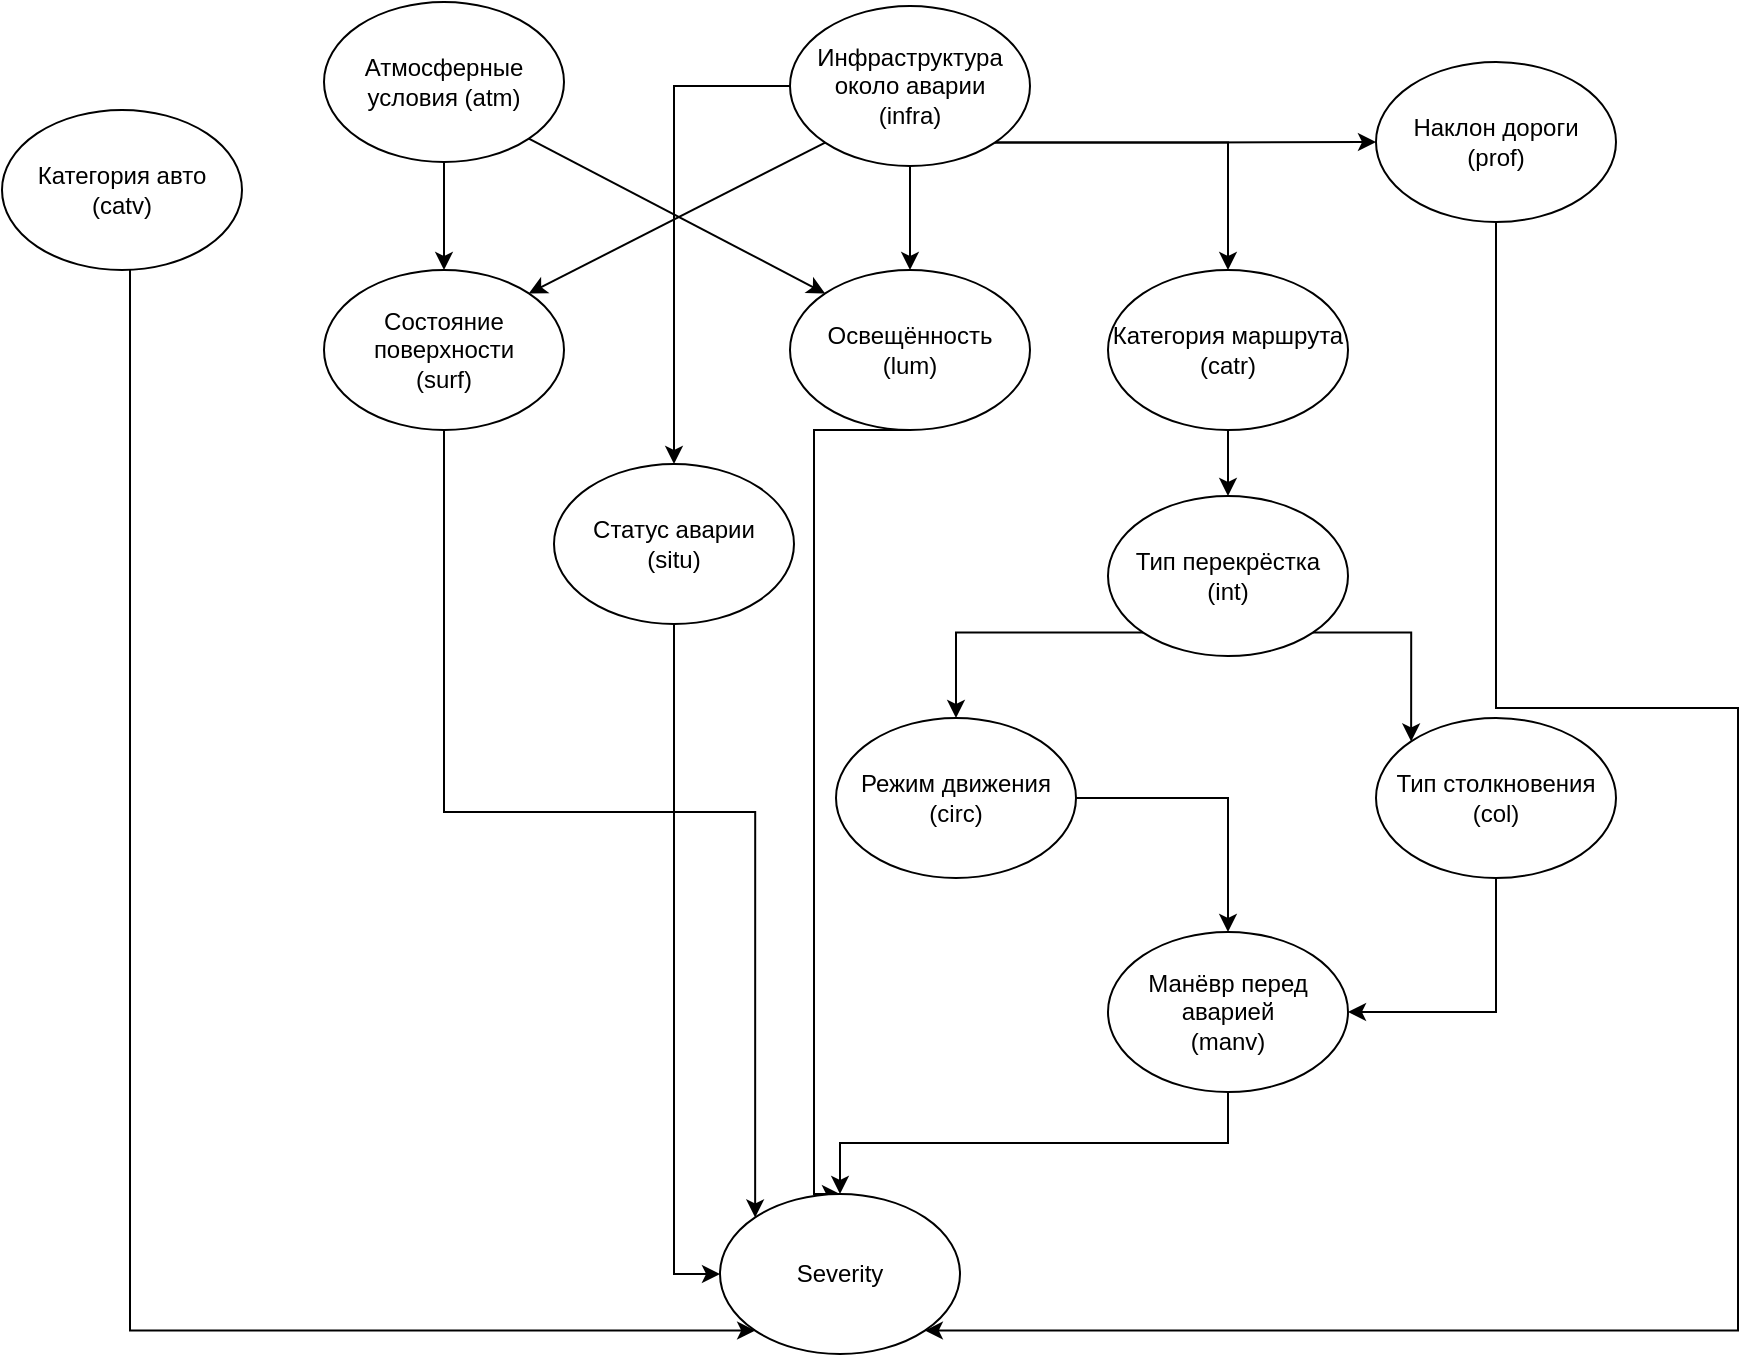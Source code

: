 <mxfile version="22.1.2" type="device">
  <diagram name="Страница — 1" id="4psTcli9nJ0ThGLsQQhR">
    <mxGraphModel dx="1098" dy="819" grid="0" gridSize="10" guides="1" tooltips="1" connect="1" arrows="1" fold="1" page="0" pageScale="1" pageWidth="827" pageHeight="1169" math="0" shadow="0">
      <root>
        <mxCell id="0" />
        <mxCell id="1" parent="0" />
        <mxCell id="7dRT_YKz8BLiMrle0x18-15" style="orthogonalLoop=1;jettySize=auto;html=1;exitX=1;exitY=1;exitDx=0;exitDy=0;entryX=0;entryY=0;entryDx=0;entryDy=0;rounded=0;" edge="1" parent="1" source="7dRT_YKz8BLiMrle0x18-1" target="7dRT_YKz8BLiMrle0x18-7">
          <mxGeometry relative="1" as="geometry" />
        </mxCell>
        <mxCell id="7dRT_YKz8BLiMrle0x18-19" style="edgeStyle=orthogonalEdgeStyle;rounded=0;orthogonalLoop=1;jettySize=auto;html=1;exitX=0.5;exitY=1;exitDx=0;exitDy=0;" edge="1" parent="1" source="7dRT_YKz8BLiMrle0x18-1" target="7dRT_YKz8BLiMrle0x18-5">
          <mxGeometry relative="1" as="geometry" />
        </mxCell>
        <mxCell id="7dRT_YKz8BLiMrle0x18-1" value="Атмосферные условия (atm)" style="ellipse;whiteSpace=wrap;html=1;" vertex="1" parent="1">
          <mxGeometry x="205" y="80" width="120" height="80" as="geometry" />
        </mxCell>
        <mxCell id="7dRT_YKz8BLiMrle0x18-17" style="edgeStyle=orthogonalEdgeStyle;rounded=0;orthogonalLoop=1;jettySize=auto;html=1;exitX=0.5;exitY=1;exitDx=0;exitDy=0;" edge="1" parent="1" source="7dRT_YKz8BLiMrle0x18-2" target="7dRT_YKz8BLiMrle0x18-7">
          <mxGeometry relative="1" as="geometry" />
        </mxCell>
        <mxCell id="7dRT_YKz8BLiMrle0x18-18" style="rounded=0;orthogonalLoop=1;jettySize=auto;html=1;exitX=0;exitY=1;exitDx=0;exitDy=0;entryX=1;entryY=0;entryDx=0;entryDy=0;" edge="1" parent="1" source="7dRT_YKz8BLiMrle0x18-2" target="7dRT_YKz8BLiMrle0x18-5">
          <mxGeometry relative="1" as="geometry" />
        </mxCell>
        <mxCell id="7dRT_YKz8BLiMrle0x18-20" style="edgeStyle=orthogonalEdgeStyle;rounded=0;orthogonalLoop=1;jettySize=auto;html=1;exitX=1;exitY=1;exitDx=0;exitDy=0;entryX=0;entryY=0.5;entryDx=0;entryDy=0;" edge="1" parent="1" source="7dRT_YKz8BLiMrle0x18-2" target="7dRT_YKz8BLiMrle0x18-11">
          <mxGeometry relative="1" as="geometry" />
        </mxCell>
        <mxCell id="7dRT_YKz8BLiMrle0x18-22" style="edgeStyle=orthogonalEdgeStyle;rounded=0;orthogonalLoop=1;jettySize=auto;html=1;exitX=1;exitY=1;exitDx=0;exitDy=0;entryX=0.5;entryY=0;entryDx=0;entryDy=0;" edge="1" parent="1" source="7dRT_YKz8BLiMrle0x18-2" target="7dRT_YKz8BLiMrle0x18-9">
          <mxGeometry relative="1" as="geometry" />
        </mxCell>
        <mxCell id="7dRT_YKz8BLiMrle0x18-27" style="edgeStyle=orthogonalEdgeStyle;rounded=0;orthogonalLoop=1;jettySize=auto;html=1;exitX=0;exitY=0.5;exitDx=0;exitDy=0;entryX=0.5;entryY=0;entryDx=0;entryDy=0;" edge="1" parent="1" source="7dRT_YKz8BLiMrle0x18-2" target="7dRT_YKz8BLiMrle0x18-13">
          <mxGeometry relative="1" as="geometry" />
        </mxCell>
        <mxCell id="7dRT_YKz8BLiMrle0x18-2" value="Инфраструктура около аварии&lt;br&gt;(infra)" style="ellipse;whiteSpace=wrap;html=1;" vertex="1" parent="1">
          <mxGeometry x="438" y="82" width="120" height="80" as="geometry" />
        </mxCell>
        <mxCell id="7dRT_YKz8BLiMrle0x18-29" style="edgeStyle=orthogonalEdgeStyle;rounded=0;orthogonalLoop=1;jettySize=auto;html=1;exitX=0.5;exitY=1;exitDx=0;exitDy=0;entryX=0.5;entryY=0;entryDx=0;entryDy=0;" edge="1" parent="1" source="7dRT_YKz8BLiMrle0x18-3" target="7dRT_YKz8BLiMrle0x18-14">
          <mxGeometry relative="1" as="geometry" />
        </mxCell>
        <mxCell id="7dRT_YKz8BLiMrle0x18-3" value="Манёвр перед аварией&lt;br&gt;(manv)" style="ellipse;whiteSpace=wrap;html=1;" vertex="1" parent="1">
          <mxGeometry x="597" y="545" width="120" height="80" as="geometry" />
        </mxCell>
        <mxCell id="7dRT_YKz8BLiMrle0x18-25" style="edgeStyle=orthogonalEdgeStyle;rounded=0;orthogonalLoop=1;jettySize=auto;html=1;exitX=1;exitY=1;exitDx=0;exitDy=0;entryX=0;entryY=0;entryDx=0;entryDy=0;" edge="1" parent="1" source="7dRT_YKz8BLiMrle0x18-4" target="7dRT_YKz8BLiMrle0x18-10">
          <mxGeometry relative="1" as="geometry" />
        </mxCell>
        <mxCell id="7dRT_YKz8BLiMrle0x18-26" style="edgeStyle=orthogonalEdgeStyle;rounded=0;orthogonalLoop=1;jettySize=auto;html=1;exitX=0;exitY=1;exitDx=0;exitDy=0;entryX=0.5;entryY=0;entryDx=0;entryDy=0;" edge="1" parent="1" source="7dRT_YKz8BLiMrle0x18-4" target="7dRT_YKz8BLiMrle0x18-8">
          <mxGeometry relative="1" as="geometry" />
        </mxCell>
        <mxCell id="7dRT_YKz8BLiMrle0x18-4" value="Тип перекрёстка&lt;br&gt;(int)" style="ellipse;whiteSpace=wrap;html=1;" vertex="1" parent="1">
          <mxGeometry x="597" y="327" width="120" height="80" as="geometry" />
        </mxCell>
        <mxCell id="7dRT_YKz8BLiMrle0x18-33" style="edgeStyle=orthogonalEdgeStyle;rounded=0;orthogonalLoop=1;jettySize=auto;html=1;exitX=0.5;exitY=1;exitDx=0;exitDy=0;entryX=0;entryY=0;entryDx=0;entryDy=0;" edge="1" parent="1" source="7dRT_YKz8BLiMrle0x18-5" target="7dRT_YKz8BLiMrle0x18-14">
          <mxGeometry relative="1" as="geometry" />
        </mxCell>
        <mxCell id="7dRT_YKz8BLiMrle0x18-5" value="Состояние поверхности&lt;br&gt;(surf)" style="ellipse;whiteSpace=wrap;html=1;" vertex="1" parent="1">
          <mxGeometry x="205" y="214" width="120" height="80" as="geometry" />
        </mxCell>
        <mxCell id="7dRT_YKz8BLiMrle0x18-34" style="edgeStyle=orthogonalEdgeStyle;rounded=0;orthogonalLoop=1;jettySize=auto;html=1;entryX=0;entryY=1;entryDx=0;entryDy=0;" edge="1" parent="1" source="7dRT_YKz8BLiMrle0x18-6" target="7dRT_YKz8BLiMrle0x18-14">
          <mxGeometry relative="1" as="geometry">
            <Array as="points">
              <mxPoint x="108" y="744" />
            </Array>
          </mxGeometry>
        </mxCell>
        <mxCell id="7dRT_YKz8BLiMrle0x18-6" value="Категория авто&lt;br&gt;(catv)" style="ellipse;whiteSpace=wrap;html=1;" vertex="1" parent="1">
          <mxGeometry x="44" y="134" width="120" height="80" as="geometry" />
        </mxCell>
        <mxCell id="7dRT_YKz8BLiMrle0x18-32" style="edgeStyle=orthogonalEdgeStyle;rounded=0;orthogonalLoop=1;jettySize=auto;html=1;exitX=0.5;exitY=1;exitDx=0;exitDy=0;entryX=0.5;entryY=0;entryDx=0;entryDy=0;" edge="1" parent="1" source="7dRT_YKz8BLiMrle0x18-7" target="7dRT_YKz8BLiMrle0x18-14">
          <mxGeometry relative="1" as="geometry">
            <Array as="points">
              <mxPoint x="450" y="294" />
              <mxPoint x="450" y="676" />
            </Array>
          </mxGeometry>
        </mxCell>
        <mxCell id="7dRT_YKz8BLiMrle0x18-7" value="Освещённость&lt;br&gt;(lum)" style="ellipse;whiteSpace=wrap;html=1;" vertex="1" parent="1">
          <mxGeometry x="438" y="214" width="120" height="80" as="geometry" />
        </mxCell>
        <mxCell id="7dRT_YKz8BLiMrle0x18-28" style="edgeStyle=orthogonalEdgeStyle;rounded=0;orthogonalLoop=1;jettySize=auto;html=1;" edge="1" parent="1" source="7dRT_YKz8BLiMrle0x18-8" target="7dRT_YKz8BLiMrle0x18-3">
          <mxGeometry relative="1" as="geometry" />
        </mxCell>
        <mxCell id="7dRT_YKz8BLiMrle0x18-8" value="Режим движения&lt;br&gt;(circ)" style="ellipse;whiteSpace=wrap;html=1;" vertex="1" parent="1">
          <mxGeometry x="461" y="438" width="120" height="80" as="geometry" />
        </mxCell>
        <mxCell id="7dRT_YKz8BLiMrle0x18-23" style="edgeStyle=orthogonalEdgeStyle;rounded=0;orthogonalLoop=1;jettySize=auto;html=1;exitX=0.5;exitY=1;exitDx=0;exitDy=0;" edge="1" parent="1" source="7dRT_YKz8BLiMrle0x18-9" target="7dRT_YKz8BLiMrle0x18-4">
          <mxGeometry relative="1" as="geometry" />
        </mxCell>
        <mxCell id="7dRT_YKz8BLiMrle0x18-9" value="Категория маршрута&lt;br&gt;(catr)" style="ellipse;whiteSpace=wrap;html=1;" vertex="1" parent="1">
          <mxGeometry x="597" y="214" width="120" height="80" as="geometry" />
        </mxCell>
        <mxCell id="7dRT_YKz8BLiMrle0x18-30" style="edgeStyle=orthogonalEdgeStyle;rounded=0;orthogonalLoop=1;jettySize=auto;html=1;entryX=1;entryY=0.5;entryDx=0;entryDy=0;" edge="1" parent="1" source="7dRT_YKz8BLiMrle0x18-10" target="7dRT_YKz8BLiMrle0x18-3">
          <mxGeometry relative="1" as="geometry">
            <Array as="points">
              <mxPoint x="791" y="585" />
            </Array>
          </mxGeometry>
        </mxCell>
        <mxCell id="7dRT_YKz8BLiMrle0x18-10" value="Тип столкновения&lt;br&gt;(col)" style="ellipse;whiteSpace=wrap;html=1;" vertex="1" parent="1">
          <mxGeometry x="731" y="438" width="120" height="80" as="geometry" />
        </mxCell>
        <mxCell id="7dRT_YKz8BLiMrle0x18-24" style="edgeStyle=orthogonalEdgeStyle;rounded=0;orthogonalLoop=1;jettySize=auto;html=1;exitX=0.5;exitY=1;exitDx=0;exitDy=0;entryX=1;entryY=1;entryDx=0;entryDy=0;" edge="1" parent="1" source="7dRT_YKz8BLiMrle0x18-11" target="7dRT_YKz8BLiMrle0x18-14">
          <mxGeometry relative="1" as="geometry">
            <Array as="points">
              <mxPoint x="791" y="433" />
              <mxPoint x="912" y="433" />
              <mxPoint x="912" y="744" />
            </Array>
          </mxGeometry>
        </mxCell>
        <mxCell id="7dRT_YKz8BLiMrle0x18-11" value="Наклон дороги&lt;br&gt;(prof)" style="ellipse;whiteSpace=wrap;html=1;" vertex="1" parent="1">
          <mxGeometry x="731" y="110" width="120" height="80" as="geometry" />
        </mxCell>
        <mxCell id="7dRT_YKz8BLiMrle0x18-31" style="edgeStyle=orthogonalEdgeStyle;rounded=0;orthogonalLoop=1;jettySize=auto;html=1;exitX=0.5;exitY=1;exitDx=0;exitDy=0;entryX=0;entryY=0.5;entryDx=0;entryDy=0;" edge="1" parent="1" source="7dRT_YKz8BLiMrle0x18-13" target="7dRT_YKz8BLiMrle0x18-14">
          <mxGeometry relative="1" as="geometry" />
        </mxCell>
        <mxCell id="7dRT_YKz8BLiMrle0x18-13" value="Статус аварии&lt;br&gt;(situ)" style="ellipse;whiteSpace=wrap;html=1;" vertex="1" parent="1">
          <mxGeometry x="320" y="311" width="120" height="80" as="geometry" />
        </mxCell>
        <mxCell id="7dRT_YKz8BLiMrle0x18-14" value="Severity" style="ellipse;whiteSpace=wrap;html=1;" vertex="1" parent="1">
          <mxGeometry x="403" y="676" width="120" height="80" as="geometry" />
        </mxCell>
      </root>
    </mxGraphModel>
  </diagram>
</mxfile>

